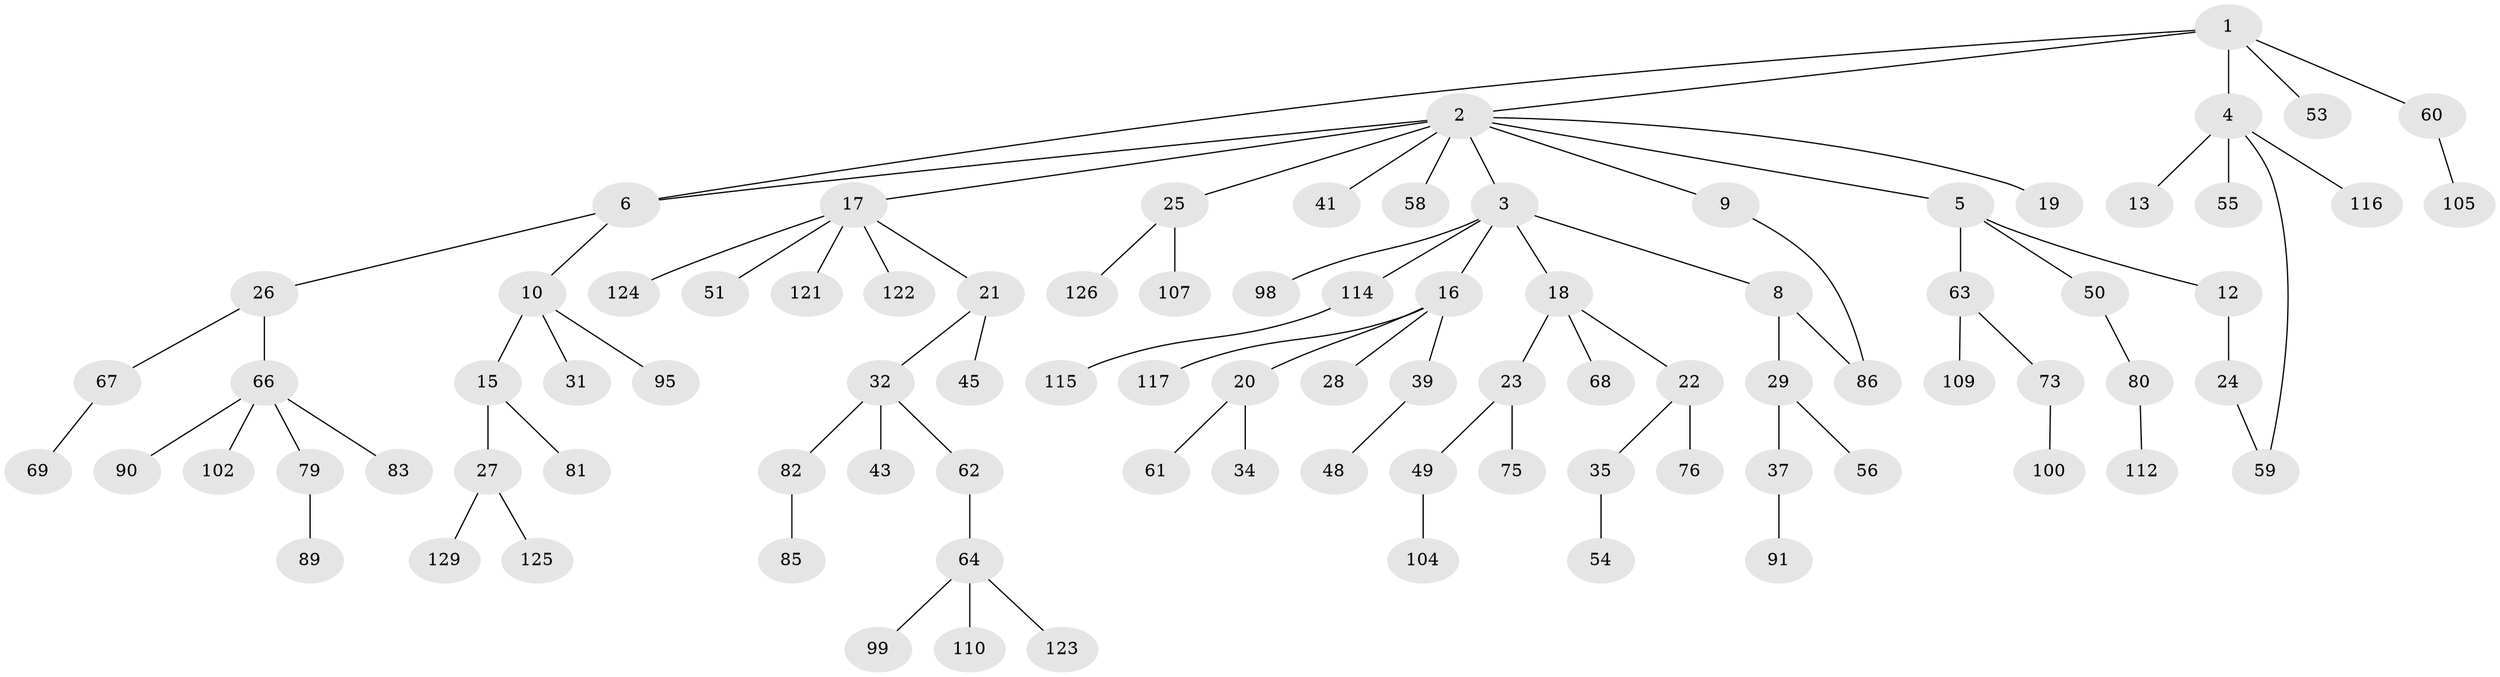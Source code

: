 // original degree distribution, {5: 0.03875968992248062, 9: 0.007751937984496124, 4: 0.08527131782945736, 2: 0.24031007751937986, 3: 0.13953488372093023, 1: 0.4806201550387597, 6: 0.007751937984496124}
// Generated by graph-tools (version 1.1) at 2025/10/02/27/25 16:10:51]
// undirected, 89 vertices, 91 edges
graph export_dot {
graph [start="1"]
  node [color=gray90,style=filled];
  1 [super="+7"];
  2 [super="+38"];
  3 [super="+11"];
  4 [super="+40"];
  5 [super="+14"];
  6 [super="+30"];
  8;
  9;
  10 [super="+70"];
  12 [super="+52"];
  13;
  15 [super="+44"];
  16 [super="+42"];
  17 [super="+57"];
  18 [super="+84"];
  19;
  20 [super="+33"];
  21 [super="+111"];
  22 [super="+77"];
  23;
  24 [super="+103"];
  25 [super="+47"];
  26 [super="+36"];
  27 [super="+74"];
  28;
  29 [super="+93"];
  31;
  32 [super="+46"];
  34;
  35;
  37 [super="+113"];
  39;
  41 [super="+78"];
  43 [super="+119"];
  45;
  48 [super="+96"];
  49 [super="+92"];
  50;
  51;
  53 [super="+97"];
  54;
  55 [super="+71"];
  56;
  58;
  59 [super="+65"];
  60;
  61 [super="+118"];
  62;
  63;
  64 [super="+87"];
  66 [super="+72"];
  67 [super="+108"];
  68 [super="+101"];
  69;
  73;
  75 [super="+88"];
  76;
  79;
  80 [super="+106"];
  81 [super="+94"];
  82;
  83;
  85;
  86;
  89;
  90;
  91;
  95;
  98;
  99;
  100;
  102 [super="+120"];
  104;
  105;
  107;
  109;
  110 [super="+128"];
  112;
  114;
  115;
  116;
  117;
  121;
  122;
  123;
  124;
  125;
  126 [super="+127"];
  129;
  1 -- 2;
  1 -- 4;
  1 -- 6;
  1 -- 53;
  1 -- 60;
  2 -- 3;
  2 -- 5;
  2 -- 9;
  2 -- 17;
  2 -- 19;
  2 -- 25;
  2 -- 41;
  2 -- 58;
  2 -- 6;
  3 -- 8;
  3 -- 98;
  3 -- 114;
  3 -- 16;
  3 -- 18;
  4 -- 13;
  4 -- 116;
  4 -- 59;
  4 -- 55;
  5 -- 12;
  5 -- 50;
  5 -- 63;
  6 -- 10;
  6 -- 26;
  8 -- 29;
  8 -- 86;
  9 -- 86;
  10 -- 15;
  10 -- 31;
  10 -- 95;
  12 -- 24;
  15 -- 27;
  15 -- 81;
  16 -- 20;
  16 -- 28;
  16 -- 39;
  16 -- 117;
  17 -- 21;
  17 -- 51;
  17 -- 124;
  17 -- 122;
  17 -- 121;
  18 -- 22;
  18 -- 23;
  18 -- 68;
  20 -- 34;
  20 -- 61;
  21 -- 32;
  21 -- 45;
  22 -- 35;
  22 -- 76;
  23 -- 49;
  23 -- 75;
  24 -- 59;
  25 -- 107;
  25 -- 126;
  26 -- 67;
  26 -- 66;
  27 -- 125;
  27 -- 129;
  29 -- 37;
  29 -- 56;
  32 -- 43;
  32 -- 82;
  32 -- 62;
  35 -- 54;
  37 -- 91;
  39 -- 48;
  49 -- 104;
  50 -- 80;
  60 -- 105;
  62 -- 64;
  63 -- 73;
  63 -- 109;
  64 -- 99;
  64 -- 110;
  64 -- 123;
  66 -- 90;
  66 -- 102;
  66 -- 83;
  66 -- 79;
  67 -- 69;
  73 -- 100;
  79 -- 89;
  80 -- 112;
  82 -- 85;
  114 -- 115;
}
